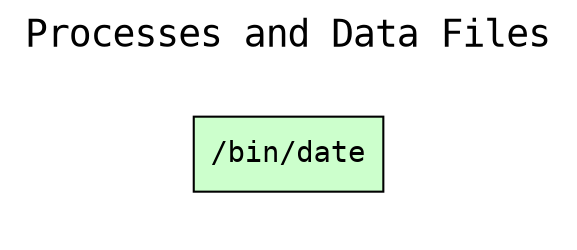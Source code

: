 
digraph cpr_run {
rankdir=LR
fontname=Courier; fontsize=18; labelloc=t
label="Processes and Data Files"
subgraph cluster_inputs { label=""; color=white; penwidth=0
subgraph cluster_inputs_inner { label=""; color=white
node[shape=box style="filled" fillcolor="#CCFFCC" peripheries=1 fontname=Courier]
"exe:e2" [label="/bin/date"]
node[shape=box style="rounded,filled" fillcolor="#FFFFCC" peripheries=1 fontname=Helvetica]
}}
}

